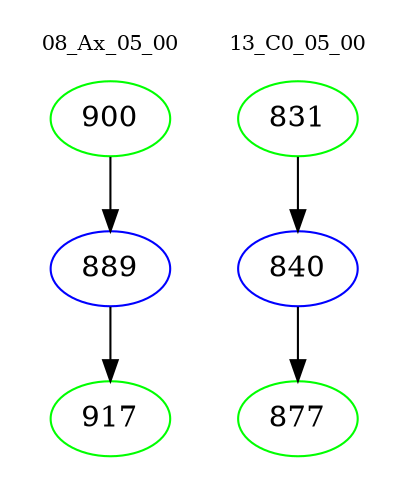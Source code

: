 digraph{
subgraph cluster_0 {
color = white
label = "08_Ax_05_00";
fontsize=10;
T0_900 [label="900", color="green"]
T0_900 -> T0_889 [color="black"]
T0_889 [label="889", color="blue"]
T0_889 -> T0_917 [color="black"]
T0_917 [label="917", color="green"]
}
subgraph cluster_1 {
color = white
label = "13_C0_05_00";
fontsize=10;
T1_831 [label="831", color="green"]
T1_831 -> T1_840 [color="black"]
T1_840 [label="840", color="blue"]
T1_840 -> T1_877 [color="black"]
T1_877 [label="877", color="green"]
}
}
